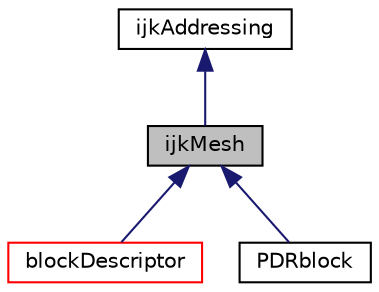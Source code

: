digraph "ijkMesh"
{
  bgcolor="transparent";
  edge [fontname="Helvetica",fontsize="10",labelfontname="Helvetica",labelfontsize="10"];
  node [fontname="Helvetica",fontsize="10",shape=record];
  Node1 [label="ijkMesh",height=0.2,width=0.4,color="black", fillcolor="grey75", style="filled" fontcolor="black"];
  Node2 -> Node1 [dir="back",color="midnightblue",fontsize="10",style="solid",fontname="Helvetica"];
  Node2 [label="ijkAddressing",height=0.2,width=0.4,color="black",URL="$classFoam_1_1ijkAddressing.html",tooltip="A simple i-j-k (row-major order) to linear addressing. "];
  Node1 -> Node3 [dir="back",color="midnightblue",fontsize="10",style="solid",fontname="Helvetica"];
  Node3 [label="blockDescriptor",height=0.2,width=0.4,color="red",URL="$classFoam_1_1blockDescriptor.html",tooltip="Takes the description of the block and the list of curved edges and creates a list of points on edges..."];
  Node1 -> Node4 [dir="back",color="midnightblue",fontsize="10",style="solid",fontname="Helvetica"];
  Node4 [label="PDRblock",height=0.2,width=0.4,color="black",URL="$classFoam_1_1PDRblock.html",tooltip="A single block x-y-z rectilinear mesh addressable as i,j,k with simplified creation. Some of the input is similar to blockMeshDict, but since this specialization is for a single-block that is aligned with the x-y-z directions, it provides a different means of specifying the mesh. "];
}
